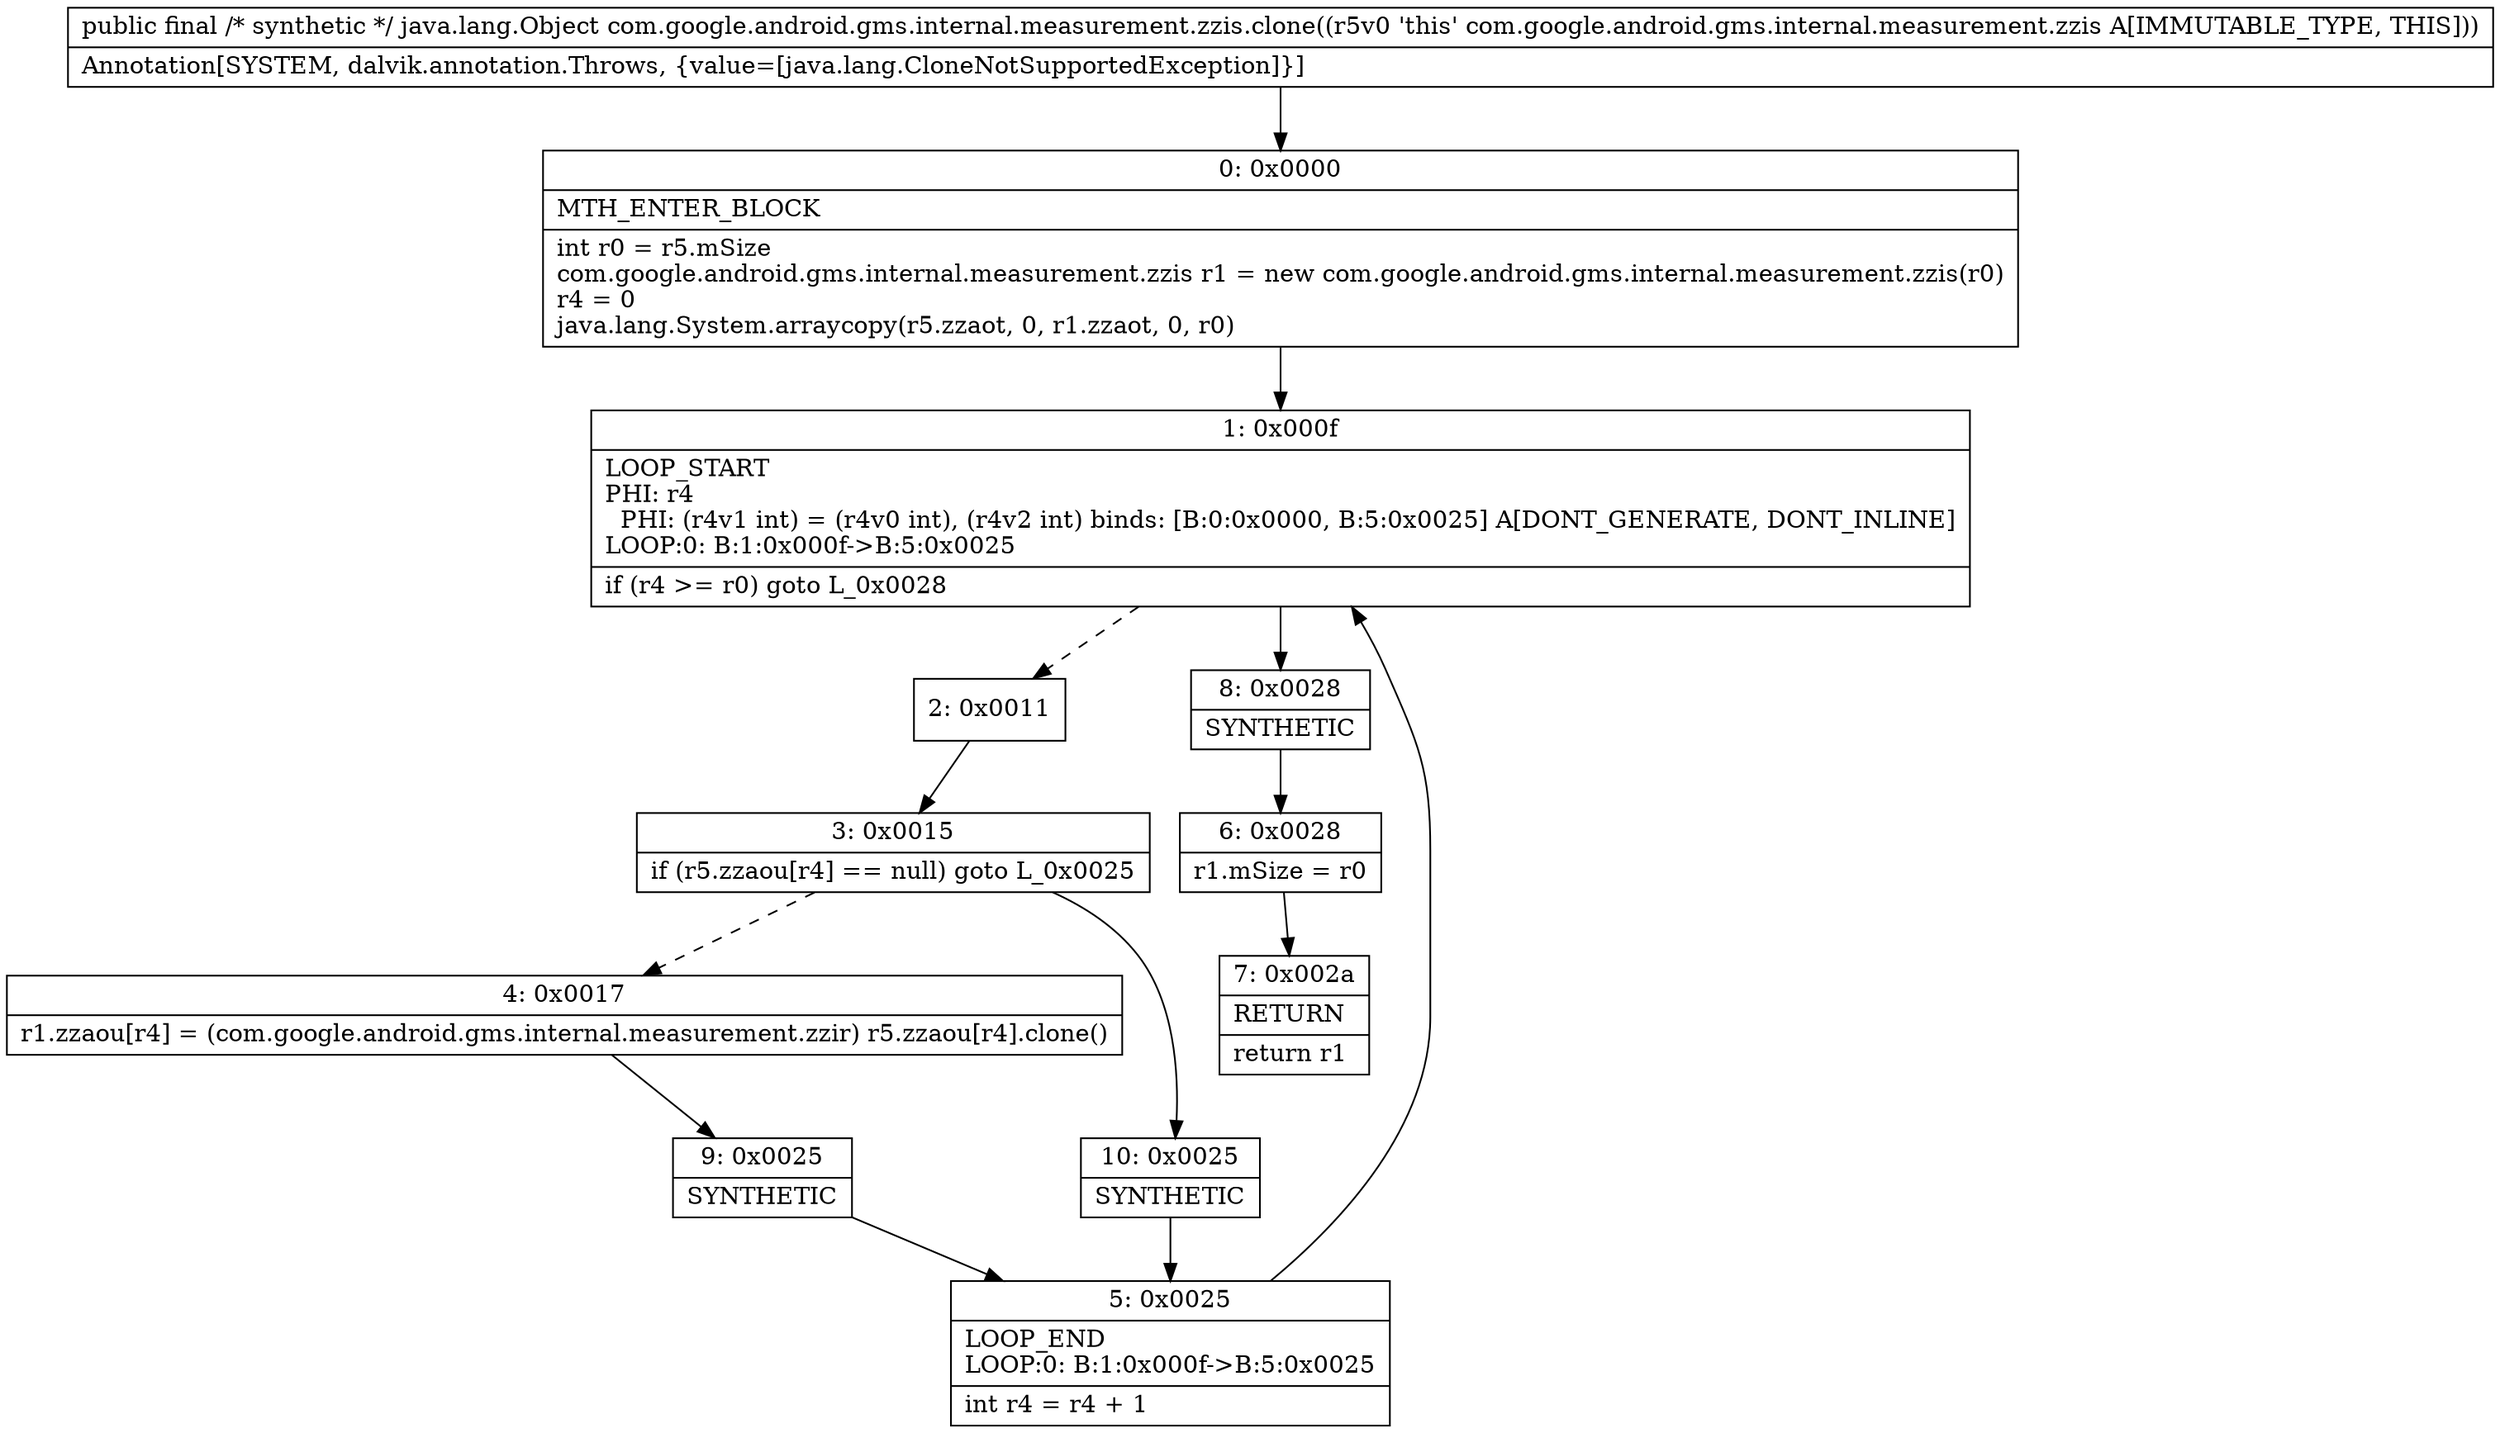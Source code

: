 digraph "CFG forcom.google.android.gms.internal.measurement.zzis.clone()Ljava\/lang\/Object;" {
Node_0 [shape=record,label="{0\:\ 0x0000|MTH_ENTER_BLOCK\l|int r0 = r5.mSize\lcom.google.android.gms.internal.measurement.zzis r1 = new com.google.android.gms.internal.measurement.zzis(r0)\lr4 = 0\ljava.lang.System.arraycopy(r5.zzaot, 0, r1.zzaot, 0, r0)\l}"];
Node_1 [shape=record,label="{1\:\ 0x000f|LOOP_START\lPHI: r4 \l  PHI: (r4v1 int) = (r4v0 int), (r4v2 int) binds: [B:0:0x0000, B:5:0x0025] A[DONT_GENERATE, DONT_INLINE]\lLOOP:0: B:1:0x000f\-\>B:5:0x0025\l|if (r4 \>= r0) goto L_0x0028\l}"];
Node_2 [shape=record,label="{2\:\ 0x0011}"];
Node_3 [shape=record,label="{3\:\ 0x0015|if (r5.zzaou[r4] == null) goto L_0x0025\l}"];
Node_4 [shape=record,label="{4\:\ 0x0017|r1.zzaou[r4] = (com.google.android.gms.internal.measurement.zzir) r5.zzaou[r4].clone()\l}"];
Node_5 [shape=record,label="{5\:\ 0x0025|LOOP_END\lLOOP:0: B:1:0x000f\-\>B:5:0x0025\l|int r4 = r4 + 1\l}"];
Node_6 [shape=record,label="{6\:\ 0x0028|r1.mSize = r0\l}"];
Node_7 [shape=record,label="{7\:\ 0x002a|RETURN\l|return r1\l}"];
Node_8 [shape=record,label="{8\:\ 0x0028|SYNTHETIC\l}"];
Node_9 [shape=record,label="{9\:\ 0x0025|SYNTHETIC\l}"];
Node_10 [shape=record,label="{10\:\ 0x0025|SYNTHETIC\l}"];
MethodNode[shape=record,label="{public final \/* synthetic *\/ java.lang.Object com.google.android.gms.internal.measurement.zzis.clone((r5v0 'this' com.google.android.gms.internal.measurement.zzis A[IMMUTABLE_TYPE, THIS]))  | Annotation[SYSTEM, dalvik.annotation.Throws, \{value=[java.lang.CloneNotSupportedException]\}]\l}"];
MethodNode -> Node_0;
Node_0 -> Node_1;
Node_1 -> Node_2[style=dashed];
Node_1 -> Node_8;
Node_2 -> Node_3;
Node_3 -> Node_4[style=dashed];
Node_3 -> Node_10;
Node_4 -> Node_9;
Node_5 -> Node_1;
Node_6 -> Node_7;
Node_8 -> Node_6;
Node_9 -> Node_5;
Node_10 -> Node_5;
}

